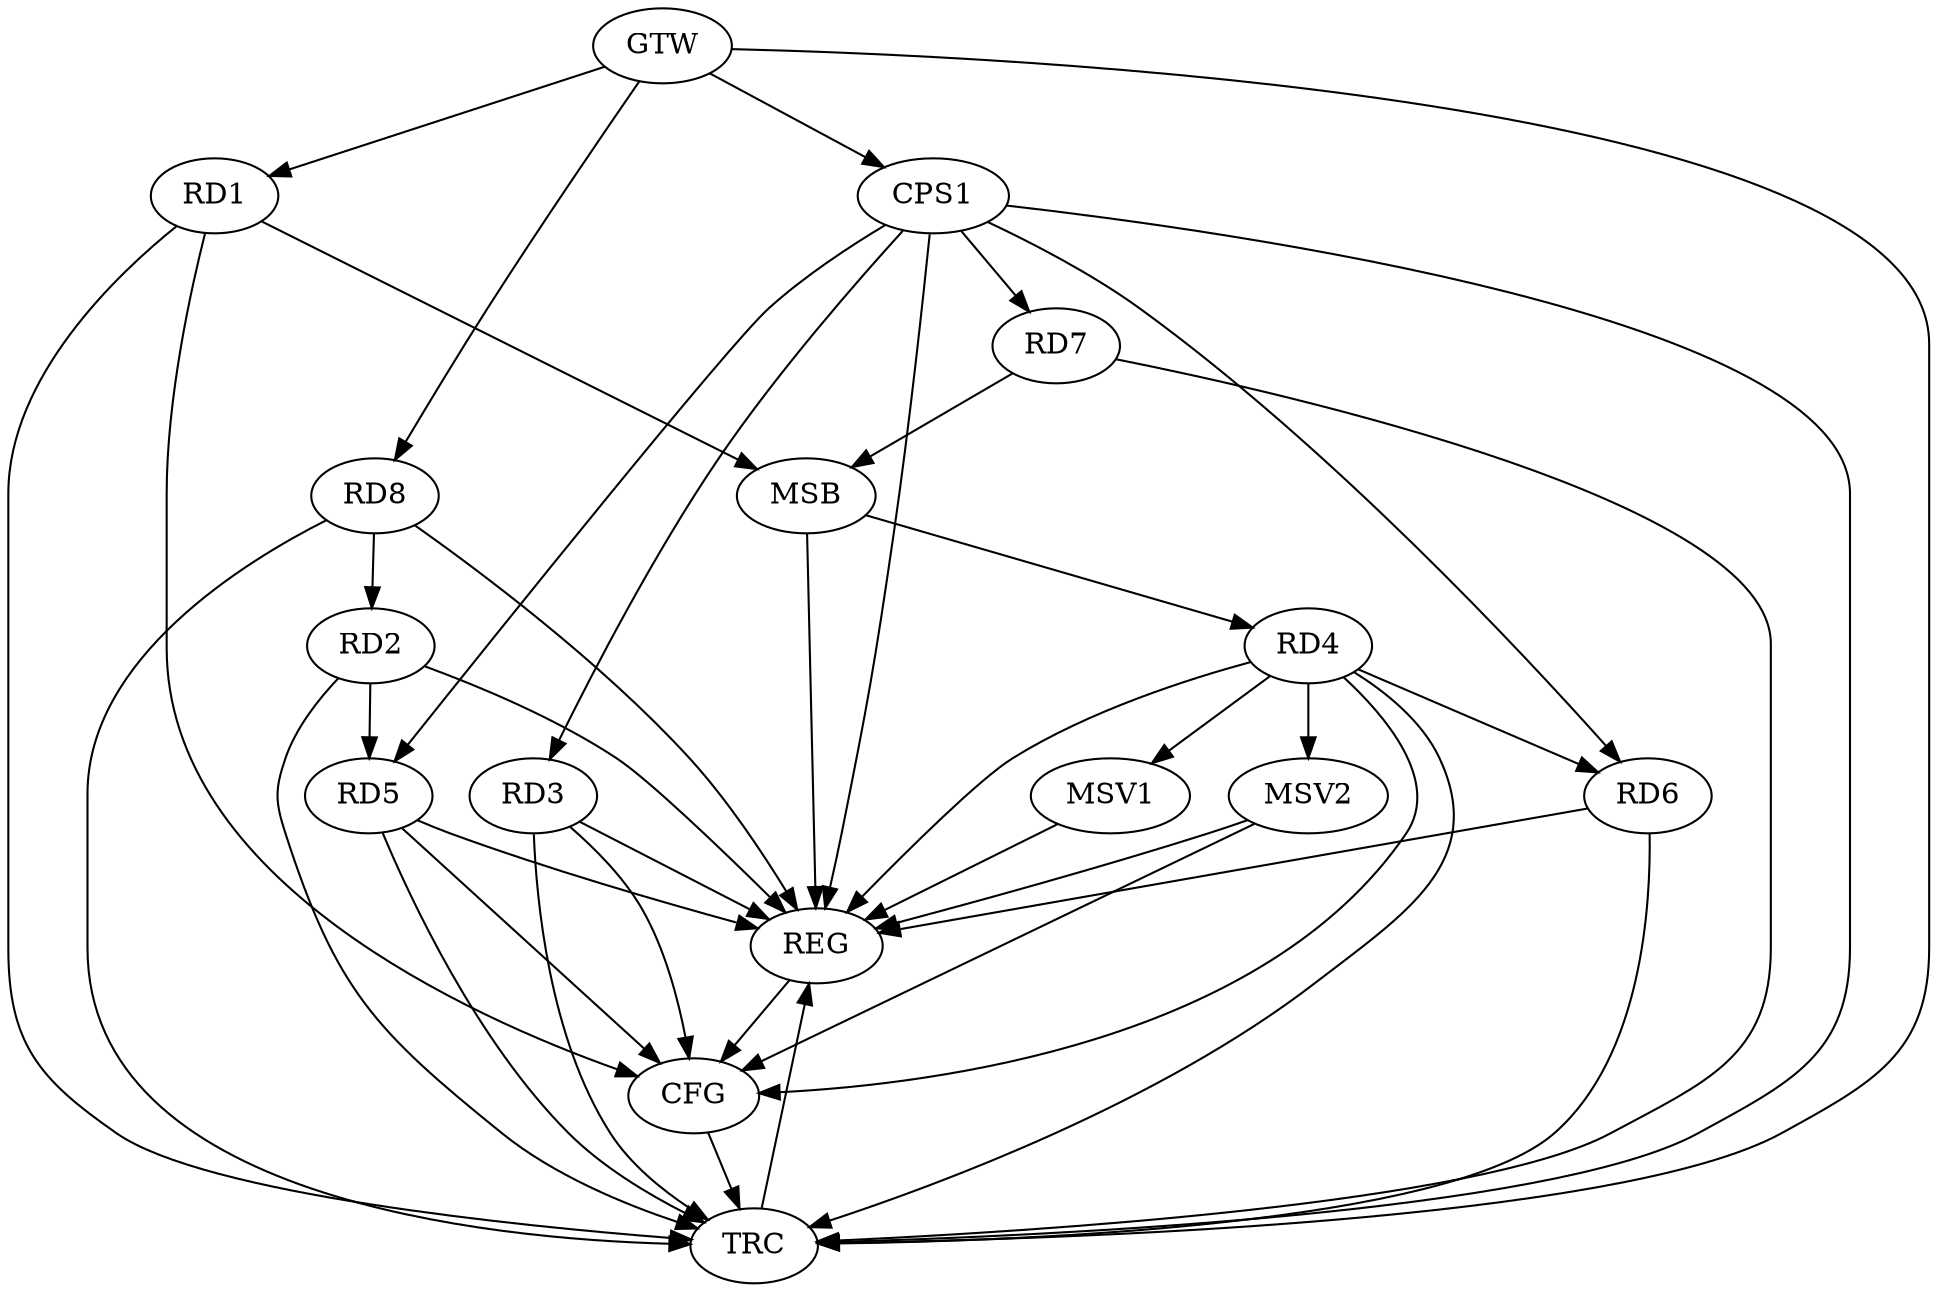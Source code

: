 strict digraph G {
  RD1 [ label="RD1" ];
  RD2 [ label="RD2" ];
  RD3 [ label="RD3" ];
  RD4 [ label="RD4" ];
  RD5 [ label="RD5" ];
  RD6 [ label="RD6" ];
  RD7 [ label="RD7" ];
  RD8 [ label="RD8" ];
  CPS1 [ label="CPS1" ];
  GTW [ label="GTW" ];
  REG [ label="REG" ];
  MSB [ label="MSB" ];
  CFG [ label="CFG" ];
  TRC [ label="TRC" ];
  MSV1 [ label="MSV1" ];
  MSV2 [ label="MSV2" ];
  RD2 -> RD5;
  RD8 -> RD2;
  RD4 -> RD6;
  CPS1 -> RD3;
  CPS1 -> RD5;
  CPS1 -> RD6;
  CPS1 -> RD7;
  GTW -> RD1;
  GTW -> RD8;
  GTW -> CPS1;
  RD2 -> REG;
  RD3 -> REG;
  RD4 -> REG;
  RD5 -> REG;
  RD6 -> REG;
  RD8 -> REG;
  CPS1 -> REG;
  RD1 -> MSB;
  MSB -> RD4;
  MSB -> REG;
  RD7 -> MSB;
  RD4 -> CFG;
  RD1 -> CFG;
  RD5 -> CFG;
  RD3 -> CFG;
  REG -> CFG;
  RD1 -> TRC;
  RD2 -> TRC;
  RD3 -> TRC;
  RD4 -> TRC;
  RD5 -> TRC;
  RD6 -> TRC;
  RD7 -> TRC;
  RD8 -> TRC;
  CPS1 -> TRC;
  GTW -> TRC;
  CFG -> TRC;
  TRC -> REG;
  RD4 -> MSV1;
  MSV1 -> REG;
  RD4 -> MSV2;
  MSV2 -> REG;
  MSV2 -> CFG;
}
